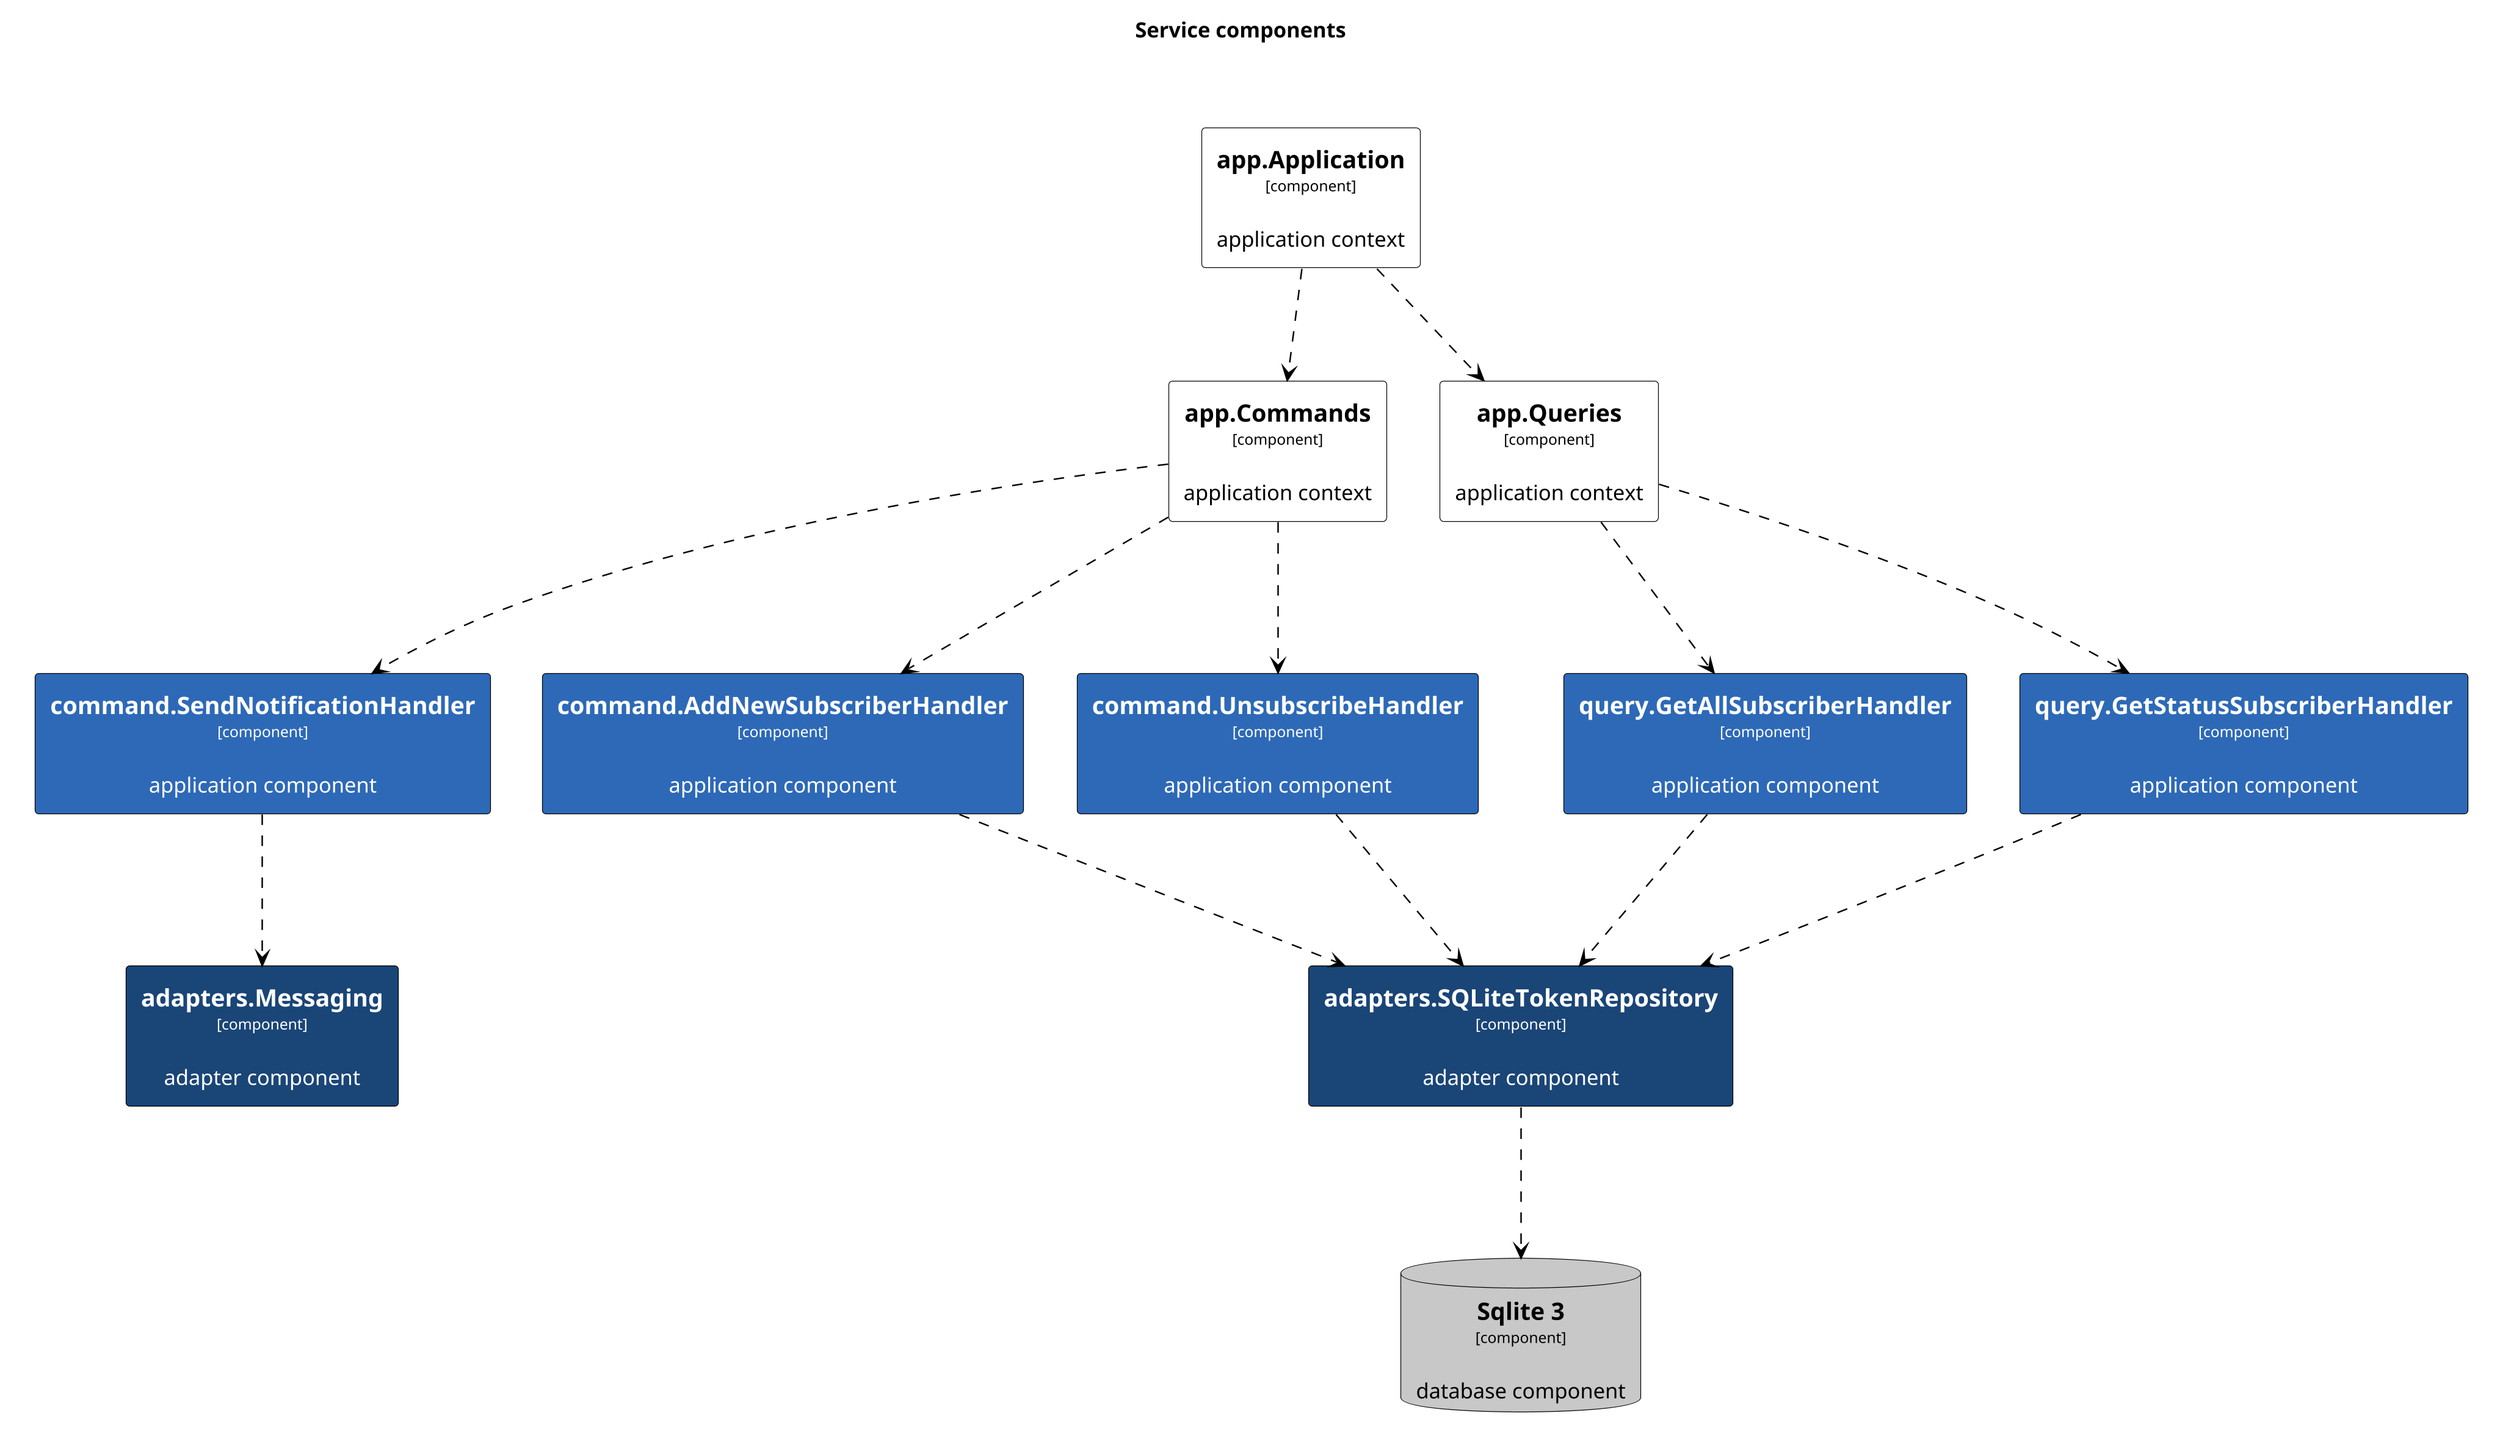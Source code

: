 This diagram has been generated with go-structurizr 
[https://github.com/krzysztofreczek/go-structurizr]

@startuml

title Service components

skinparam {
  shadowing false
  arrowFontSize 10
  defaultTextAlignment center
  wrapWidth 200
  maxMessageSize 100
}
hide stereotype
top to bottom direction

scale 4096 width

skinparam rectangle<<_GROUP>> {
  FontColor #ffffff
  BorderColor #ffffff
}

skinparam rectangle<<ROOT>> {
  BackgroundColor #ffffff
  FontColor #000000
  BorderColor #000000
}

skinparam rectangle<<APP>> {
  BackgroundColor #2d69b7
  FontColor #ffffff
  BorderColor #000000
}

skinparam rectangle<<ADAPTER>> {
  BackgroundColor #1a4577
  FontColor #ffffff
  BorderColor #000000
}

skinparam database<<DB>> {
  BackgroundColor #c8c8c8
  FontColor #000000
  BorderColor #000000
}

rectangle 0ROOT <<_GROUP>> {
	rectangle "==app.Application\n<size:10>[component]</size>\n\napplication context" <<ROOT>> as 1219444827
}
rectangle 0ROOT <<_GROUP>> {
	rectangle "==app.Commands\n<size:10>[component]</size>\n\napplication context" <<ROOT>> as 2294722513
}
rectangle 0ROOT <<_GROUP>> {
	rectangle "==app.Queries\n<size:10>[component]</size>\n\napplication context" <<ROOT>> as 4092922309
}
1219444827 .[#000000].> 2294722513 : ""
1219444827 .[#000000].> 4092922309 : ""
rectangle 22947225131APP <<_GROUP>> {
	rectangle "==command.AddNewSubscriberHandler\n<size:10>[component]</size>\n\napplication component" <<APP>> as 590416112
}
2294722513 .[#000000].> 590416112 : ""
rectangle 22947225131APP <<_GROUP>> {
	rectangle "==command.SendNotificationHandler\n<size:10>[component]</size>\n\napplication component" <<APP>> as 2574169444
}
2294722513 .[#000000].> 2574169444 : ""
rectangle 22947225131APP <<_GROUP>> {
	rectangle "==command.UnsubscribeHandler\n<size:10>[component]</size>\n\napplication component" <<APP>> as 1124392174
}
2294722513 .[#000000].> 1124392174 : ""
rectangle 40929223091APP <<_GROUP>> {
	rectangle "==query.GetStatusSubscriberHandler\n<size:10>[component]</size>\n\napplication component" <<APP>> as 3694443522
}
4092922309 .[#000000].> 3694443522 : ""
rectangle 40929223091APP <<_GROUP>> {
	rectangle "==query.GetAllSubscriberHandler\n<size:10>[component]</size>\n\napplication component" <<APP>> as 2333426321
}
4092922309 .[#000000].> 2333426321 : ""
rectangle 5904161122ADAPTER <<_GROUP>> {
	rectangle "==adapters.SQLiteTokenRepository\n<size:10>[component]</size>\n\nadapter component" <<ADAPTER>> as 2299476203
}
590416112 .[#000000].> 2299476203 : ""
rectangle 25741694442ADAPTER <<_GROUP>> {
	rectangle "==adapters.Messaging\n<size:10>[component]</size>\n\nadapter component" <<ADAPTER>> as 2237742650
}
2574169444 .[#000000].> 2237742650 : ""
1124392174 .[#000000].> 2299476203 : ""
3694443522 .[#000000].> 2299476203 : ""
2333426321 .[#000000].> 2299476203 : ""
rectangle 22994762033DB <<_GROUP>> {
	database "==Sqlite 3\n<size:10>[component]</size>\n\ndatabase component" <<DB>> as 2896215565
}
2299476203 .[#000000].> 2896215565 : ""
@enduml
